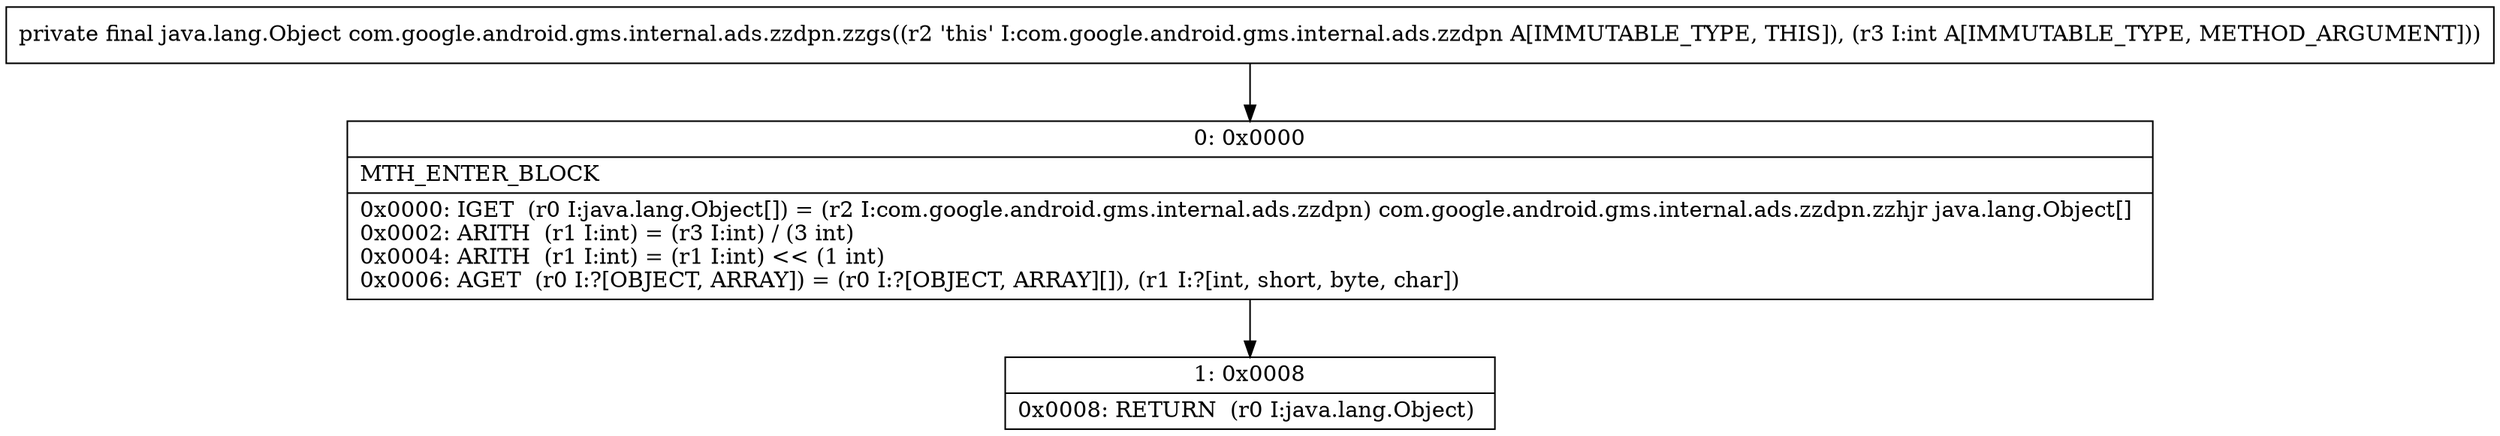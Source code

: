 digraph "CFG forcom.google.android.gms.internal.ads.zzdpn.zzgs(I)Ljava\/lang\/Object;" {
Node_0 [shape=record,label="{0\:\ 0x0000|MTH_ENTER_BLOCK\l|0x0000: IGET  (r0 I:java.lang.Object[]) = (r2 I:com.google.android.gms.internal.ads.zzdpn) com.google.android.gms.internal.ads.zzdpn.zzhjr java.lang.Object[] \l0x0002: ARITH  (r1 I:int) = (r3 I:int) \/ (3 int) \l0x0004: ARITH  (r1 I:int) = (r1 I:int) \<\< (1 int) \l0x0006: AGET  (r0 I:?[OBJECT, ARRAY]) = (r0 I:?[OBJECT, ARRAY][]), (r1 I:?[int, short, byte, char]) \l}"];
Node_1 [shape=record,label="{1\:\ 0x0008|0x0008: RETURN  (r0 I:java.lang.Object) \l}"];
MethodNode[shape=record,label="{private final java.lang.Object com.google.android.gms.internal.ads.zzdpn.zzgs((r2 'this' I:com.google.android.gms.internal.ads.zzdpn A[IMMUTABLE_TYPE, THIS]), (r3 I:int A[IMMUTABLE_TYPE, METHOD_ARGUMENT])) }"];
MethodNode -> Node_0;
Node_0 -> Node_1;
}

